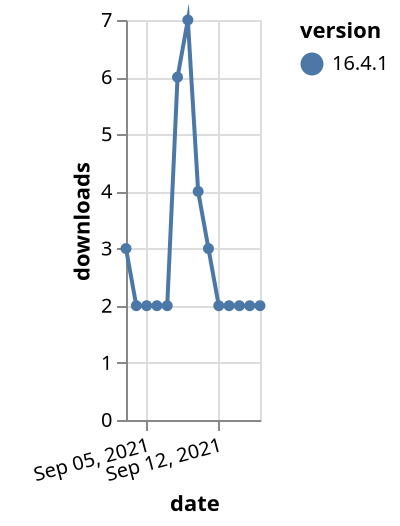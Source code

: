 {"$schema": "https://vega.github.io/schema/vega-lite/v5.json", "description": "A simple bar chart with embedded data.", "data": {"values": [{"date": "2021-09-03", "total": 8169, "delta": 3, "version": "16.4.1"}, {"date": "2021-09-04", "total": 8171, "delta": 2, "version": "16.4.1"}, {"date": "2021-09-05", "total": 8173, "delta": 2, "version": "16.4.1"}, {"date": "2021-09-06", "total": 8175, "delta": 2, "version": "16.4.1"}, {"date": "2021-09-07", "total": 8177, "delta": 2, "version": "16.4.1"}, {"date": "2021-09-08", "total": 8183, "delta": 6, "version": "16.4.1"}, {"date": "2021-09-09", "total": 8190, "delta": 7, "version": "16.4.1"}, {"date": "2021-09-10", "total": 8194, "delta": 4, "version": "16.4.1"}, {"date": "2021-09-11", "total": 8197, "delta": 3, "version": "16.4.1"}, {"date": "2021-09-12", "total": 8199, "delta": 2, "version": "16.4.1"}, {"date": "2021-09-13", "total": 8201, "delta": 2, "version": "16.4.1"}, {"date": "2021-09-14", "total": 8203, "delta": 2, "version": "16.4.1"}, {"date": "2021-09-15", "total": 8205, "delta": 2, "version": "16.4.1"}, {"date": "2021-09-16", "total": 8207, "delta": 2, "version": "16.4.1"}]}, "width": "container", "mark": {"type": "line", "point": {"filled": true}}, "encoding": {"x": {"field": "date", "type": "temporal", "timeUnit": "yearmonthdate", "title": "date", "axis": {"labelAngle": -15}}, "y": {"field": "delta", "type": "quantitative", "title": "downloads"}, "color": {"field": "version", "type": "nominal"}, "tooltip": {"field": "delta"}}}
